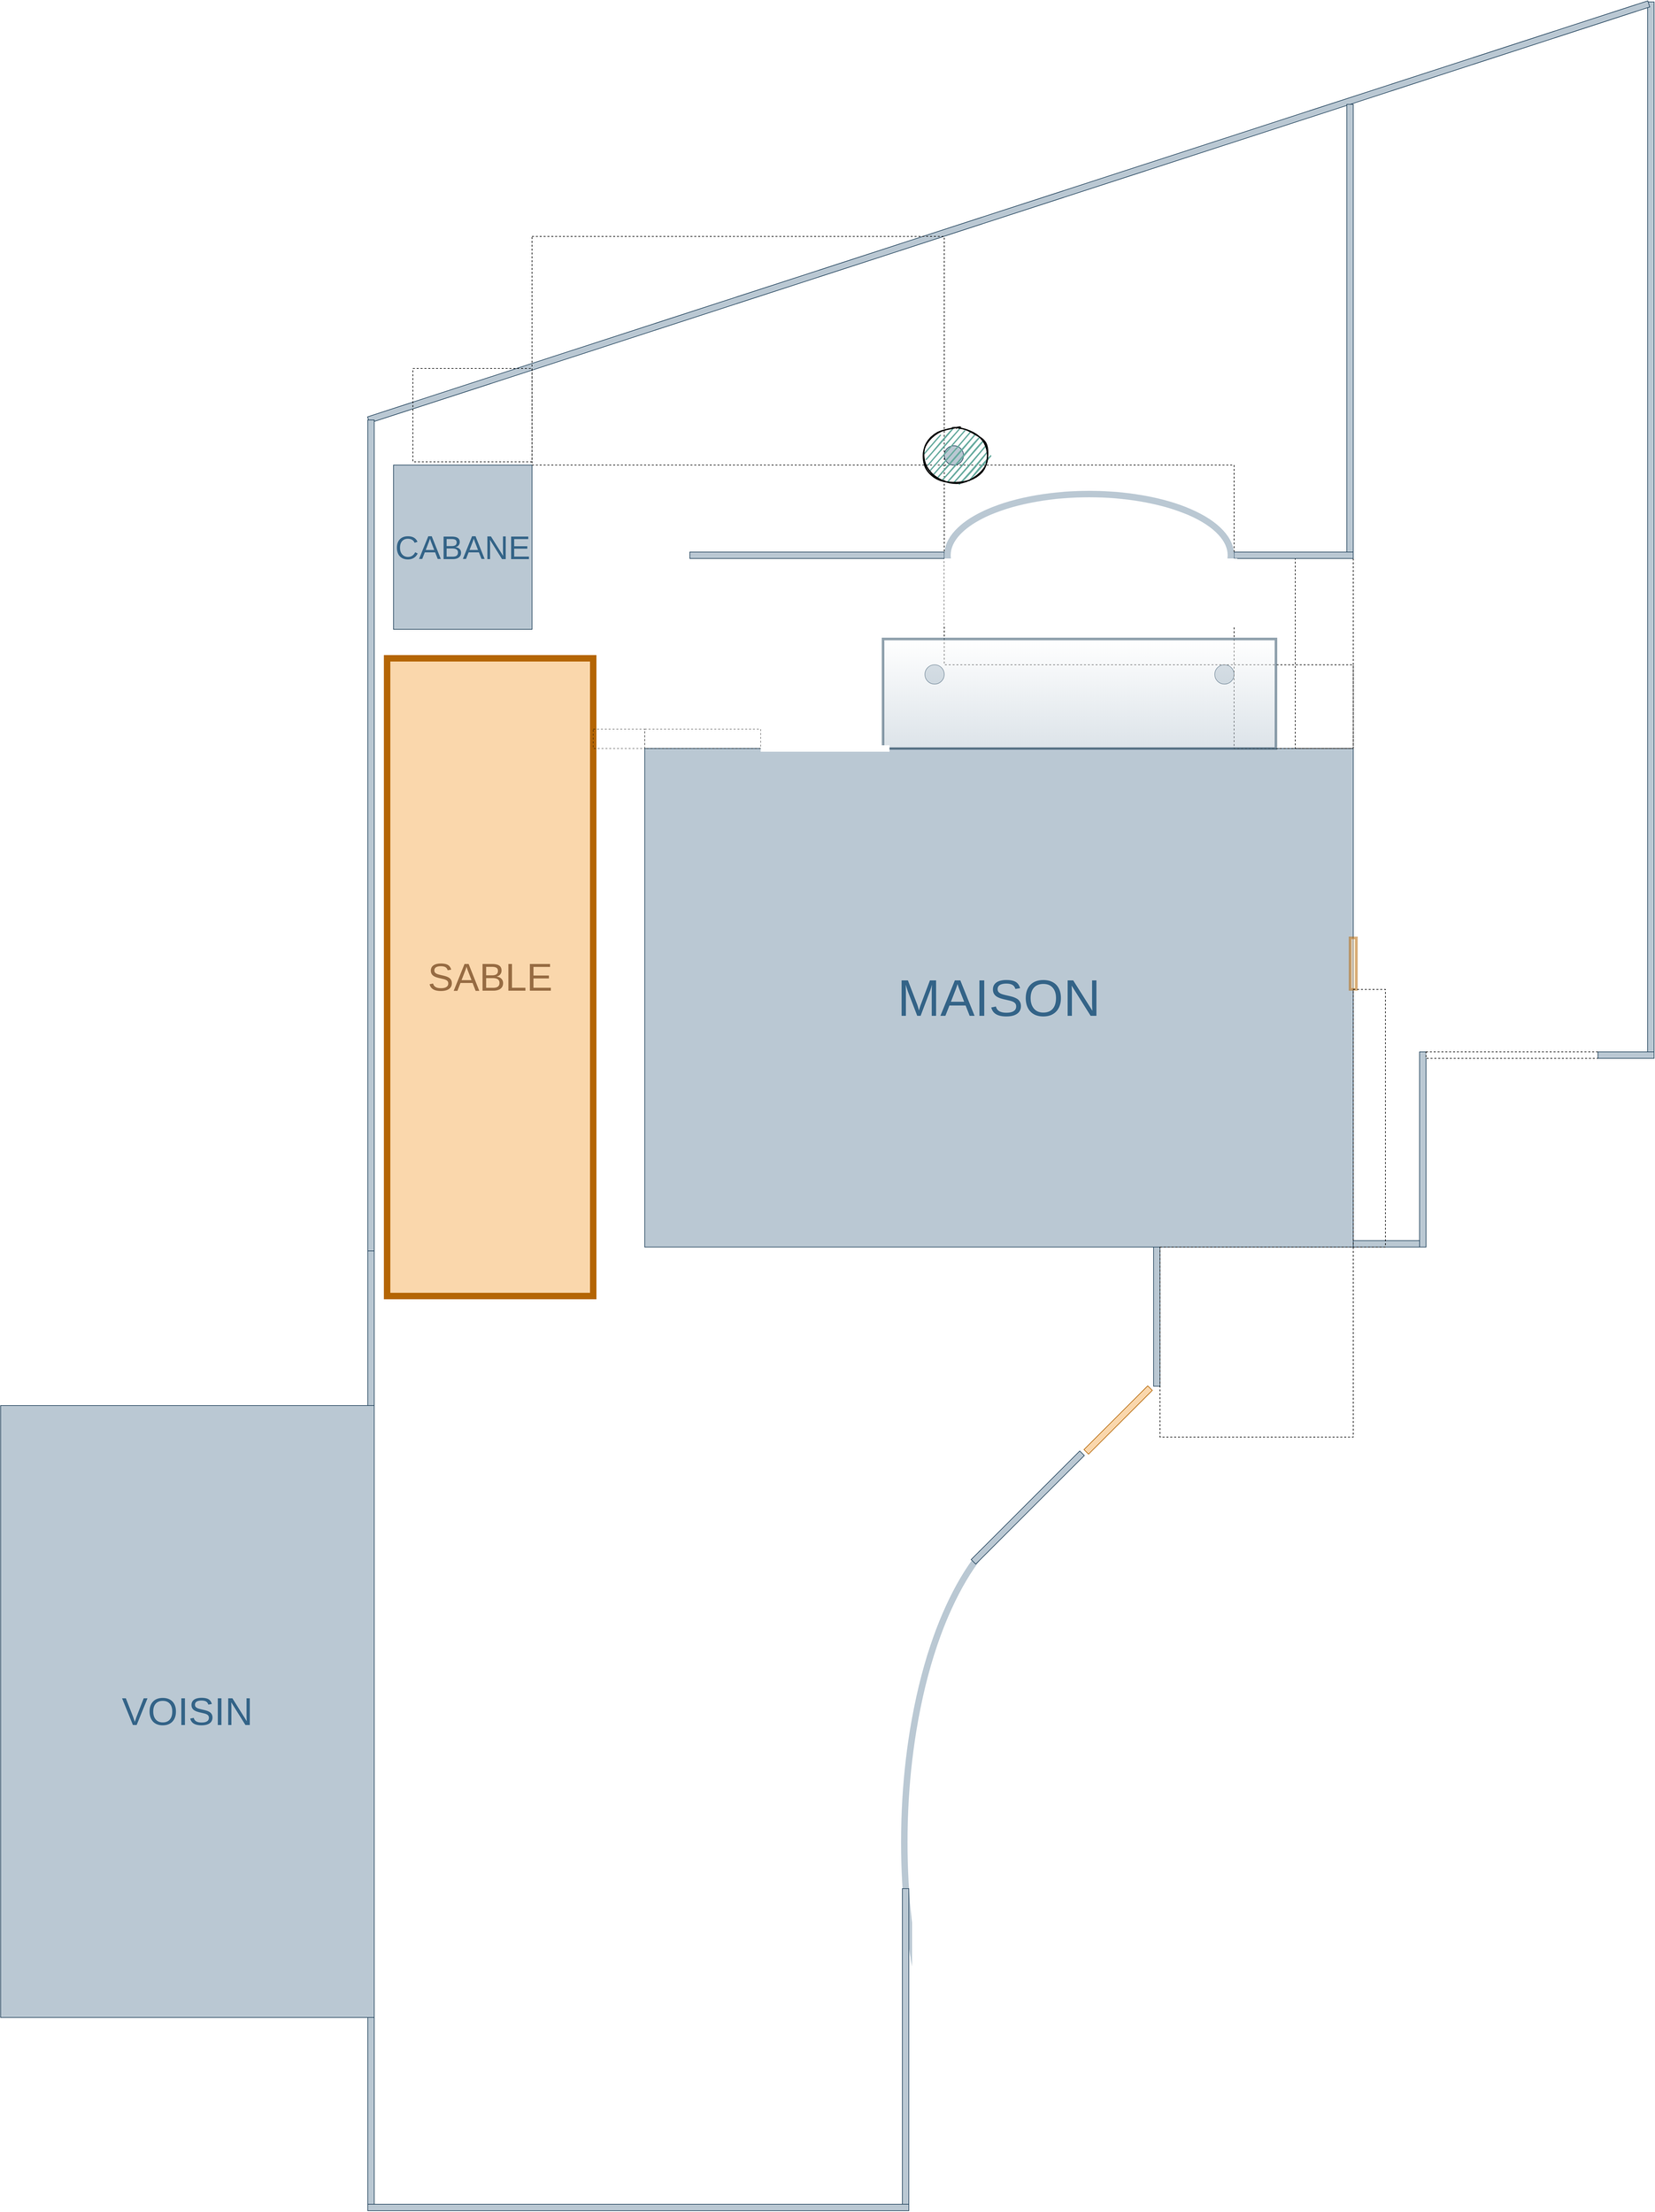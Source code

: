 <mxfile version="15.0.3" type="github">
  <diagram id="zNUnhzf_3ryz4yMKdnoP" name="Page-1">
    <mxGraphModel dx="7960" dy="4755" grid="1" gridSize="10" guides="1" tooltips="1" connect="1" arrows="1" fold="1" page="1" pageScale="1" pageWidth="850" pageHeight="1100" math="0" shadow="0">
      <root>
        <mxCell id="0" />
        <mxCell id="1" parent="0" />
        <mxCell id="E6hOL01ywgg8zI464BMU-56" value="" style="ellipse;whiteSpace=wrap;html=1;sketch=0;strokeWidth=10;strokeColor=#BAC8D3;fillColor=none;" vertex="1" parent="1">
          <mxGeometry x="643" y="1503" width="470" height="1030" as="geometry" />
        </mxCell>
        <mxCell id="E6hOL01ywgg8zI464BMU-1" value="&lt;font style=&quot;font-size: 80px&quot; color=&quot;#336387&quot;&gt;MAISON&lt;/font&gt;" style="rounded=0;whiteSpace=wrap;html=1;fillColor=#bac8d3;strokeColor=#23445d;" vertex="1" parent="1">
          <mxGeometry x="240" y="320" width="1100" height="774" as="geometry" />
        </mxCell>
        <mxCell id="E6hOL01ywgg8zI464BMU-12" value="&lt;font style=&quot;font-size: 51px&quot; color=&quot;#336387&quot;&gt;CABANE&lt;/font&gt;" style="rounded=0;whiteSpace=wrap;html=1;fillColor=#bac8d3;strokeColor=#23445d;" vertex="1" parent="1">
          <mxGeometry x="-150" y="-120" width="215" height="255" as="geometry" />
        </mxCell>
        <mxCell id="E6hOL01ywgg8zI464BMU-13" value="" style="rounded=0;whiteSpace=wrap;html=1;fillColor=#bac8d3;strokeColor=#23445d;rotation=0;" vertex="1" parent="1">
          <mxGeometry x="1797" y="-839" width="10" height="1640" as="geometry" />
        </mxCell>
        <mxCell id="E6hOL01ywgg8zI464BMU-14" value="" style="rounded=0;whiteSpace=wrap;html=1;fillColor=#bac8d3;strokeColor=#23445d;rotation=0;" vertex="1" parent="1">
          <mxGeometry x="1443" y="791" width="10" height="303" as="geometry" />
        </mxCell>
        <mxCell id="E6hOL01ywgg8zI464BMU-15" value="" style="rounded=0;whiteSpace=wrap;html=1;fillColor=#bac8d3;strokeColor=#23445d;rotation=0;" vertex="1" parent="1">
          <mxGeometry x="1340" y="1084" width="103" height="10" as="geometry" />
        </mxCell>
        <mxCell id="E6hOL01ywgg8zI464BMU-16" value="" style="rounded=0;whiteSpace=wrap;html=1;rotation=0;dashed=1;" vertex="1" parent="1">
          <mxGeometry x="1453" y="791" width="267" height="10" as="geometry" />
        </mxCell>
        <mxCell id="E6hOL01ywgg8zI464BMU-17" value="" style="rounded=0;whiteSpace=wrap;html=1;fillColor=#bac8d3;strokeColor=#23445d;rotation=0;" vertex="1" parent="1">
          <mxGeometry x="1720" y="791" width="87" height="10" as="geometry" />
        </mxCell>
        <mxCell id="E6hOL01ywgg8zI464BMU-18" value="" style="rounded=0;whiteSpace=wrap;html=1;fillColor=#bac8d3;strokeColor=#23445d;rotation=342;" vertex="1" parent="1">
          <mxGeometry x="-240" y="-518" width="2090" height="10" as="geometry" />
        </mxCell>
        <mxCell id="E6hOL01ywgg8zI464BMU-19" value="" style="ellipse;whiteSpace=wrap;html=1;aspect=fixed;fillColor=#bac8d3;strokeColor=#23445d;" vertex="1" parent="1">
          <mxGeometry x="1125" y="190" width="30" height="30" as="geometry" />
        </mxCell>
        <mxCell id="E6hOL01ywgg8zI464BMU-20" value="" style="rounded=0;whiteSpace=wrap;html=1;dashed=1;fillColor=none;" vertex="1" parent="1">
          <mxGeometry x="1155" y="190" width="185" height="130" as="geometry" />
        </mxCell>
        <mxCell id="E6hOL01ywgg8zI464BMU-21" value="" style="rounded=0;whiteSpace=wrap;html=1;dashed=1;fillColor=none;" vertex="1" parent="1">
          <mxGeometry x="705" y="-120" width="450" height="310" as="geometry" />
        </mxCell>
        <mxCell id="E6hOL01ywgg8zI464BMU-22" value="" style="ellipse;whiteSpace=wrap;html=1;aspect=fixed;fillColor=#bac8d3;strokeColor=#23445d;" vertex="1" parent="1">
          <mxGeometry x="675" y="190" width="30" height="30" as="geometry" />
        </mxCell>
        <mxCell id="E6hOL01ywgg8zI464BMU-23" value="" style="ellipse;whiteSpace=wrap;html=1;aspect=fixed;fillColor=#bac8d3;strokeColor=#23445d;" vertex="1" parent="1">
          <mxGeometry x="705" y="-150" width="30" height="30" as="geometry" />
        </mxCell>
        <mxCell id="E6hOL01ywgg8zI464BMU-24" value="" style="rounded=0;whiteSpace=wrap;html=1;dashed=1;fillColor=none;" vertex="1" parent="1">
          <mxGeometry x="1250" y="25" width="90" height="295" as="geometry" />
        </mxCell>
        <mxCell id="E6hOL01ywgg8zI464BMU-25" value="" style="rounded=0;whiteSpace=wrap;html=1;dashed=1;fillColor=none;" vertex="1" parent="1">
          <mxGeometry x="65" y="-475" width="640" height="355" as="geometry" />
        </mxCell>
        <mxCell id="E6hOL01ywgg8zI464BMU-26" value="" style="rounded=0;whiteSpace=wrap;html=1;dashed=1;fillColor=none;" vertex="1" parent="1">
          <mxGeometry x="-120" y="-270" width="185" height="145" as="geometry" />
        </mxCell>
        <mxCell id="E6hOL01ywgg8zI464BMU-27" value="" style="rounded=0;whiteSpace=wrap;html=1;fillColor=#bac8d3;strokeColor=#23445d;rotation=0;" vertex="1" parent="1">
          <mxGeometry x="-190" y="-190" width="10" height="1290" as="geometry" />
        </mxCell>
        <mxCell id="E6hOL01ywgg8zI464BMU-28" value="" style="rounded=0;whiteSpace=wrap;html=1;fillColor=#bac8d3;strokeColor=#23445d;rotation=0;" vertex="1" parent="1">
          <mxGeometry x="1155" y="15" width="185" height="10" as="geometry" />
        </mxCell>
        <mxCell id="E6hOL01ywgg8zI464BMU-31" value="" style="rounded=0;whiteSpace=wrap;html=1;fillColor=#bac8d3;strokeColor=#23445d;rotation=0;" vertex="1" parent="1">
          <mxGeometry x="310" y="15" width="395" height="10" as="geometry" />
        </mxCell>
        <mxCell id="E6hOL01ywgg8zI464BMU-33" value="" style="ellipse;whiteSpace=wrap;html=1;sketch=0;strokeWidth=10;strokeColor=#BAC8D3;fillColor=none;" vertex="1" parent="1">
          <mxGeometry x="710" y="-75" width="440" height="190" as="geometry" />
        </mxCell>
        <mxCell id="E6hOL01ywgg8zI464BMU-34" value="" style="rounded=0;whiteSpace=wrap;html=1;sketch=0;strokeWidth=10;strokeColor=none;" vertex="1" parent="1">
          <mxGeometry x="705" y="25" width="455" height="105" as="geometry" />
        </mxCell>
        <mxCell id="E6hOL01ywgg8zI464BMU-36" value="" style="rounded=0;whiteSpace=wrap;html=1;fillColor=#bac8d3;strokeColor=#23445d;rotation=0;" vertex="1" parent="1">
          <mxGeometry x="1330" y="-680" width="10" height="695" as="geometry" />
        </mxCell>
        <mxCell id="E6hOL01ywgg8zI464BMU-37" value="" style="ellipse;whiteSpace=wrap;html=1;strokeWidth=2;fillWeight=2;hachureGap=8;fillStyle=dots;sketch=1;fillColor=#67AB9F;" vertex="1" parent="1">
          <mxGeometry x="670" y="-177.5" width="105" height="85" as="geometry" />
        </mxCell>
        <mxCell id="E6hOL01ywgg8zI464BMU-38" value="&lt;font style=&quot;font-size: 60px&quot; color=&quot;#336387&quot;&gt;VOISIN&lt;/font&gt;" style="rounded=0;whiteSpace=wrap;html=1;fillColor=#bac8d3;strokeColor=#23445d;" vertex="1" parent="1">
          <mxGeometry x="-760" y="1340" width="580" height="950" as="geometry" />
        </mxCell>
        <mxCell id="E6hOL01ywgg8zI464BMU-39" value="" style="rounded=0;whiteSpace=wrap;html=1;fillColor=#bac8d3;strokeColor=#23445d;rotation=0;" vertex="1" parent="1">
          <mxGeometry x="-190" y="1100" width="10" height="240" as="geometry" />
        </mxCell>
        <mxCell id="E6hOL01ywgg8zI464BMU-40" value="" style="rounded=0;whiteSpace=wrap;html=1;fillColor=#bac8d3;strokeColor=#23445d;gradientColor=#ffffff;gradientDirection=north;opacity=50;strokeWidth=4;" vertex="1" parent="1">
          <mxGeometry x="610" y="150" width="610" height="170" as="geometry" />
        </mxCell>
        <mxCell id="E6hOL01ywgg8zI464BMU-41" value="" style="rounded=0;whiteSpace=wrap;html=1;sketch=0;strokeWidth=4;gradientDirection=north;strokeColor=none;" vertex="1" parent="1">
          <mxGeometry x="420" y="315" width="200" height="10" as="geometry" />
        </mxCell>
        <mxCell id="E6hOL01ywgg8zI464BMU-42" value="" style="rounded=0;whiteSpace=wrap;html=1;sketch=0;strokeWidth=1;gradientDirection=north;opacity=50;dashed=1;fillColor=none;" vertex="1" parent="1">
          <mxGeometry x="240" y="290" width="180" height="30" as="geometry" />
        </mxCell>
        <mxCell id="E6hOL01ywgg8zI464BMU-43" value="" style="rounded=0;whiteSpace=wrap;html=1;sketch=0;strokeColor=#b46504;strokeWidth=4;fillColor=#fad7ac;gradientDirection=north;opacity=50;" vertex="1" parent="1">
          <mxGeometry x="1335" y="614" width="10" height="80" as="geometry" />
        </mxCell>
        <mxCell id="E6hOL01ywgg8zI464BMU-44" value="" style="rounded=0;whiteSpace=wrap;html=1;dashed=1;fillColor=none;" vertex="1" parent="1">
          <mxGeometry x="1340" y="694" width="50" height="400" as="geometry" />
        </mxCell>
        <mxCell id="E6hOL01ywgg8zI464BMU-47" value="&lt;font style=&quot;font-size: 60px&quot; color=&quot;#966B42&quot;&gt;SABLE&lt;/font&gt;" style="rounded=0;whiteSpace=wrap;html=1;fillColor=#fad7ac;strokeColor=#b46504;strokeWidth=10;" vertex="1" parent="1">
          <mxGeometry x="-160" y="180" width="320" height="990" as="geometry" />
        </mxCell>
        <mxCell id="E6hOL01ywgg8zI464BMU-48" value="" style="rounded=0;whiteSpace=wrap;html=1;sketch=0;strokeWidth=1;gradientDirection=north;opacity=50;dashed=1;fillColor=none;" vertex="1" parent="1">
          <mxGeometry x="160" y="290" width="80" height="30" as="geometry" />
        </mxCell>
        <mxCell id="E6hOL01ywgg8zI464BMU-49" value="" style="rounded=0;whiteSpace=wrap;html=1;fillColor=#bac8d3;strokeColor=#23445d;rotation=0;" vertex="1" parent="1">
          <mxGeometry x="-190" y="2290" width="10" height="290" as="geometry" />
        </mxCell>
        <mxCell id="E6hOL01ywgg8zI464BMU-50" value="" style="rounded=0;whiteSpace=wrap;html=1;fillColor=#bac8d3;strokeColor=#23445d;rotation=0;" vertex="1" parent="1">
          <mxGeometry x="-190" y="2580" width="840" height="10" as="geometry" />
        </mxCell>
        <mxCell id="E6hOL01ywgg8zI464BMU-52" value="" style="rounded=0;whiteSpace=wrap;html=1;fillColor=#bac8d3;strokeColor=#23445d;rotation=0;" vertex="1" parent="1">
          <mxGeometry x="1030" y="1094" width="10" height="216" as="geometry" />
        </mxCell>
        <mxCell id="E6hOL01ywgg8zI464BMU-53" value="" style="rounded=0;whiteSpace=wrap;html=1;dashed=1;fillColor=none;" vertex="1" parent="1">
          <mxGeometry x="1040" y="1094" width="300" height="295" as="geometry" />
        </mxCell>
        <mxCell id="E6hOL01ywgg8zI464BMU-54" value="" style="rounded=0;whiteSpace=wrap;html=1;fillColor=#bac8d3;strokeColor=#23445d;rotation=0;" vertex="1" parent="1">
          <mxGeometry x="640" y="2090" width="10" height="490" as="geometry" />
        </mxCell>
        <mxCell id="E6hOL01ywgg8zI464BMU-57" value="" style="rounded=0;whiteSpace=wrap;html=1;dashed=1;sketch=0;strokeWidth=10;gradientDirection=north;strokeColor=none;" vertex="1" parent="1">
          <mxGeometry x="655" y="1960" width="505" height="630" as="geometry" />
        </mxCell>
        <mxCell id="E6hOL01ywgg8zI464BMU-58" value="" style="rounded=0;whiteSpace=wrap;html=1;dashed=1;sketch=0;strokeWidth=10;gradientDirection=north;strokeColor=none;" vertex="1" parent="1">
          <mxGeometry x="760" y="1470" width="505" height="630" as="geometry" />
        </mxCell>
        <mxCell id="E6hOL01ywgg8zI464BMU-59" value="" style="rounded=0;whiteSpace=wrap;html=1;fillColor=#bac8d3;strokeColor=#23445d;rotation=45;" vertex="1" parent="1">
          <mxGeometry x="829.64" y="1379.14" width="10" height="238.43" as="geometry" />
        </mxCell>
        <mxCell id="E6hOL01ywgg8zI464BMU-60" value="" style="rounded=0;whiteSpace=wrap;html=1;fillColor=#fad7ac;strokeColor=#b46504;rotation=45;" vertex="1" parent="1">
          <mxGeometry x="970" y="1292.43" width="10" height="140" as="geometry" />
        </mxCell>
      </root>
    </mxGraphModel>
  </diagram>
</mxfile>
